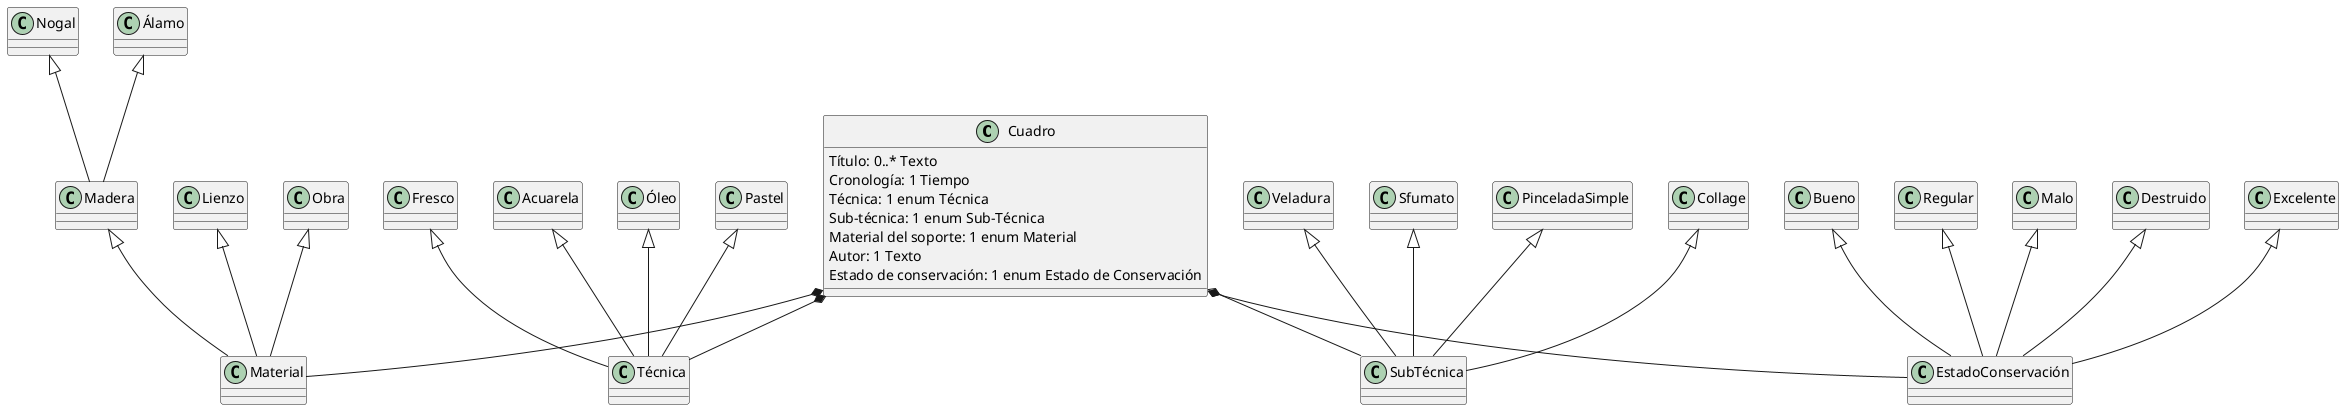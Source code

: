 @startuml
class Cuadro {
Título: 0..* Texto
Cronología: 1 Tiempo
Técnica: 1 enum Técnica
Sub-técnica: 1 enum Sub-Técnica
Material del soporte: 1 enum Material
Autor: 1 Texto
Estado de conservación: 1 enum Estado de Conservación
}

class Material{}
class Madera{}
class Lienzo{}
class Obra{}
class Nogal{}
class Álamo{}
class Acuarela{}
class Técnica{}
class Acuarela{}
class Óleo{}
class Pastel{}
class Fresco{}

Nogal <|-- Madera
Álamo <|-- Madera
Lienzo <|-- Material
Madera <|-- Material
Obra <|-- Material

Acuarela <|--Técnica
Óleo <|--Técnica
Pastel <|--Técnica
Fresco <|-- Técnica

class SubTécnica{}
class Sfumato{}
class PinceladaSimple{}
class Collage{}
class Veladura{}

Sfumato <|-- SubTécnica
PinceladaSimple <|-- SubTécnica
Collage <|-- SubTécnica
Veladura <|-- SubTécnica

class EstadoConservación {}
class Excelente{}
class Bueno{}
class Regular{}
class Malo{}
class Destruido{}

Excelente <|-- EstadoConservación
Bueno <|-- EstadoConservación
Regular <|-- EstadoConservación
Malo <|-- EstadoConservación
Destruido <|-- EstadoConservación

Cuadro *-- EstadoConservación
Cuadro o-- SubTécnica
Cuadro *-- Material
Cuadro *--Técnica
@enduml